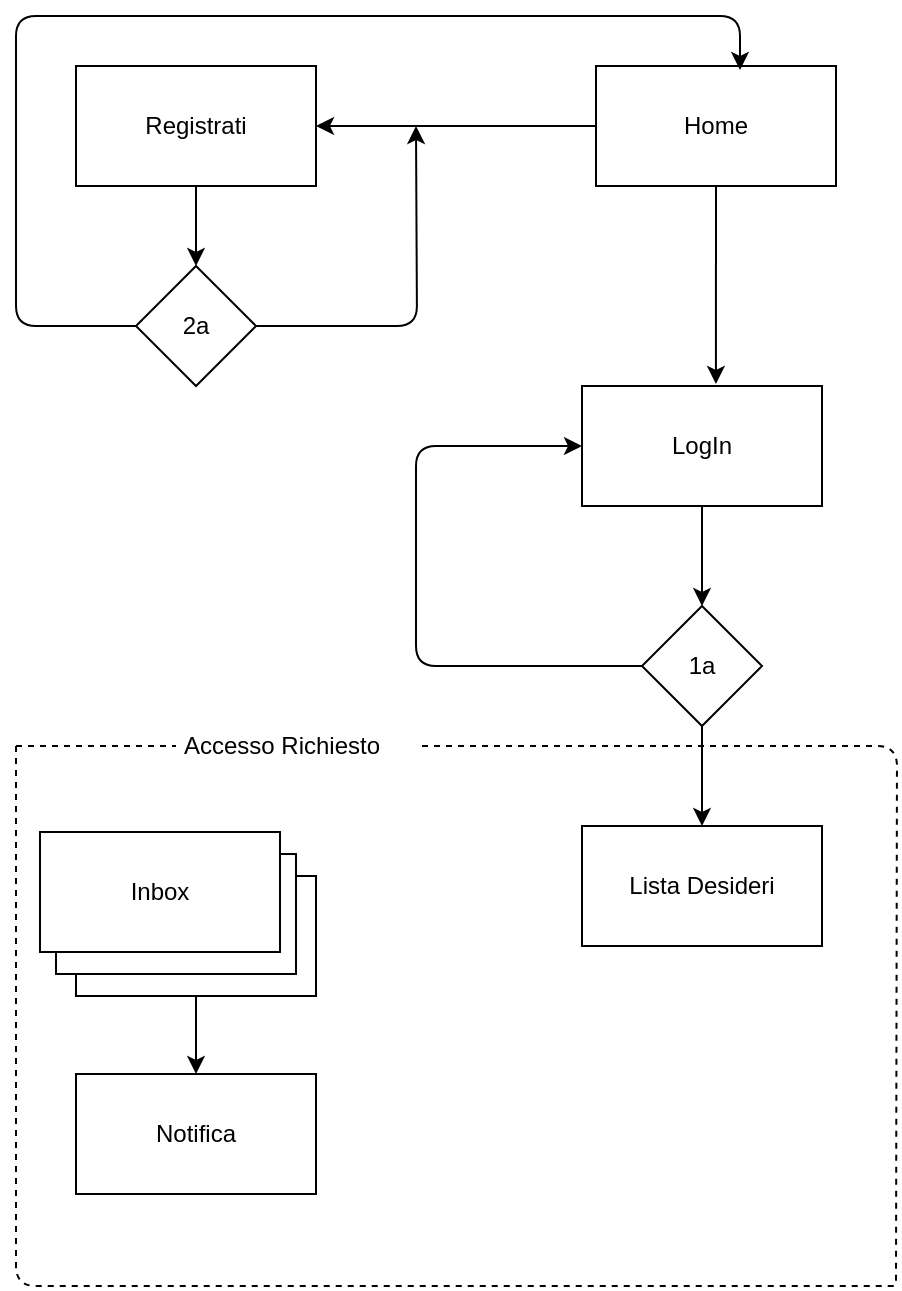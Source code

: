<mxfile version="14.6.2" type="github"><diagram id="tCjlAidPXBw7c8jbn2KV" name="Page-1"><mxGraphModel dx="1422" dy="762" grid="1" gridSize="10" guides="1" tooltips="1" connect="1" arrows="1" fold="1" page="1" pageScale="1" pageWidth="827" pageHeight="1169" math="0" shadow="0"><root><mxCell id="0"/><mxCell id="1" parent="0"/><mxCell id="kwfNFuDmzpCYQz5tn1vu-1" value="Home" style="rounded=0;whiteSpace=wrap;html=1;" vertex="1" parent="1"><mxGeometry x="330" y="70" width="120" height="60" as="geometry"/></mxCell><mxCell id="kwfNFuDmzpCYQz5tn1vu-2" value="Registrati" style="rounded=0;whiteSpace=wrap;html=1;" vertex="1" parent="1"><mxGeometry x="70" y="70" width="120" height="60" as="geometry"/></mxCell><mxCell id="kwfNFuDmzpCYQz5tn1vu-3" value="LogIn" style="rounded=0;whiteSpace=wrap;html=1;" vertex="1" parent="1"><mxGeometry x="323" y="230" width="120" height="60" as="geometry"/></mxCell><mxCell id="kwfNFuDmzpCYQz5tn1vu-4" value="2a" style="rhombus;whiteSpace=wrap;html=1;" vertex="1" parent="1"><mxGeometry x="100" y="170" width="60" height="60" as="geometry"/></mxCell><mxCell id="kwfNFuDmzpCYQz5tn1vu-5" value="1a" style="rhombus;whiteSpace=wrap;html=1;" vertex="1" parent="1"><mxGeometry x="353" y="340" width="60" height="60" as="geometry"/></mxCell><mxCell id="kwfNFuDmzpCYQz5tn1vu-6" value="" style="endArrow=classic;html=1;exitX=0;exitY=0.5;exitDx=0;exitDy=0;entryX=1;entryY=0.5;entryDx=0;entryDy=0;" edge="1" parent="1" source="kwfNFuDmzpCYQz5tn1vu-1" target="kwfNFuDmzpCYQz5tn1vu-2"><mxGeometry width="50" height="50" relative="1" as="geometry"><mxPoint x="220" y="130" as="sourcePoint"/><mxPoint x="270" y="80" as="targetPoint"/></mxGeometry></mxCell><mxCell id="kwfNFuDmzpCYQz5tn1vu-7" value="" style="endArrow=classic;html=1;exitX=0.5;exitY=1;exitDx=0;exitDy=0;entryX=0.5;entryY=0;entryDx=0;entryDy=0;" edge="1" parent="1" source="kwfNFuDmzpCYQz5tn1vu-2" target="kwfNFuDmzpCYQz5tn1vu-4"><mxGeometry width="50" height="50" relative="1" as="geometry"><mxPoint x="190" y="200" as="sourcePoint"/><mxPoint x="240" y="150" as="targetPoint"/></mxGeometry></mxCell><mxCell id="kwfNFuDmzpCYQz5tn1vu-8" value="" style="endArrow=classic;html=1;exitX=0.5;exitY=1;exitDx=0;exitDy=0;entryX=0.558;entryY=-0.017;entryDx=0;entryDy=0;entryPerimeter=0;" edge="1" parent="1" source="kwfNFuDmzpCYQz5tn1vu-1" target="kwfNFuDmzpCYQz5tn1vu-3"><mxGeometry width="50" height="50" relative="1" as="geometry"><mxPoint x="360" y="210" as="sourcePoint"/><mxPoint x="410" y="160" as="targetPoint"/></mxGeometry></mxCell><mxCell id="kwfNFuDmzpCYQz5tn1vu-9" value="" style="endArrow=classic;html=1;exitX=0.5;exitY=1;exitDx=0;exitDy=0;entryX=0.5;entryY=0;entryDx=0;entryDy=0;" edge="1" parent="1" source="kwfNFuDmzpCYQz5tn1vu-3" target="kwfNFuDmzpCYQz5tn1vu-5"><mxGeometry width="50" height="50" relative="1" as="geometry"><mxPoint x="370" y="350" as="sourcePoint"/><mxPoint x="420" y="300" as="targetPoint"/></mxGeometry></mxCell><mxCell id="kwfNFuDmzpCYQz5tn1vu-10" value="" style="endArrow=classic;html=1;exitX=1;exitY=0.5;exitDx=0;exitDy=0;edgeStyle=orthogonalEdgeStyle;" edge="1" parent="1" source="kwfNFuDmzpCYQz5tn1vu-4"><mxGeometry width="50" height="50" relative="1" as="geometry"><mxPoint x="160" y="230" as="sourcePoint"/><mxPoint x="240" y="100" as="targetPoint"/></mxGeometry></mxCell><mxCell id="kwfNFuDmzpCYQz5tn1vu-12" value="" style="endArrow=classic;html=1;exitX=0;exitY=0.5;exitDx=0;exitDy=0;edgeStyle=orthogonalEdgeStyle;entryX=0.6;entryY=0.033;entryDx=0;entryDy=0;entryPerimeter=0;" edge="1" parent="1" source="kwfNFuDmzpCYQz5tn1vu-4" target="kwfNFuDmzpCYQz5tn1vu-1"><mxGeometry width="50" height="50" relative="1" as="geometry"><mxPoint x="390" y="420" as="sourcePoint"/><mxPoint x="390" y="40" as="targetPoint"/><Array as="points"><mxPoint x="40" y="200"/><mxPoint x="40" y="45"/><mxPoint x="402" y="45"/></Array></mxGeometry></mxCell><mxCell id="kwfNFuDmzpCYQz5tn1vu-13" value="" style="endArrow=classic;html=1;exitX=0.5;exitY=1;exitDx=0;exitDy=0;" edge="1" parent="1" source="kwfNFuDmzpCYQz5tn1vu-5" target="kwfNFuDmzpCYQz5tn1vu-14"><mxGeometry width="50" height="50" relative="1" as="geometry"><mxPoint x="390" y="370" as="sourcePoint"/><mxPoint x="383" y="480" as="targetPoint"/></mxGeometry></mxCell><mxCell id="kwfNFuDmzpCYQz5tn1vu-14" value="Lista Desideri" style="rounded=0;whiteSpace=wrap;html=1;" vertex="1" parent="1"><mxGeometry x="323" y="450" width="120" height="60" as="geometry"/></mxCell><mxCell id="kwfNFuDmzpCYQz5tn1vu-15" value="" style="rounded=0;whiteSpace=wrap;html=1;" vertex="1" parent="1"><mxGeometry x="70" y="475" width="120" height="60" as="geometry"/></mxCell><mxCell id="kwfNFuDmzpCYQz5tn1vu-16" value="" style="rounded=0;whiteSpace=wrap;html=1;" vertex="1" parent="1"><mxGeometry x="60" y="464" width="120" height="60" as="geometry"/></mxCell><mxCell id="kwfNFuDmzpCYQz5tn1vu-17" value="Inbox" style="rounded=0;whiteSpace=wrap;html=1;" vertex="1" parent="1"><mxGeometry x="52" y="453" width="120" height="60" as="geometry"/></mxCell><mxCell id="kwfNFuDmzpCYQz5tn1vu-18" value="" style="endArrow=classic;html=1;exitX=0.5;exitY=1;exitDx=0;exitDy=0;" edge="1" parent="1" source="kwfNFuDmzpCYQz5tn1vu-15" target="kwfNFuDmzpCYQz5tn1vu-19"><mxGeometry width="50" height="50" relative="1" as="geometry"><mxPoint x="122" y="609" as="sourcePoint"/><mxPoint x="130" y="604" as="targetPoint"/></mxGeometry></mxCell><mxCell id="kwfNFuDmzpCYQz5tn1vu-19" value="Notifica" style="rounded=0;whiteSpace=wrap;html=1;" vertex="1" parent="1"><mxGeometry x="70" y="574" width="120" height="60" as="geometry"/></mxCell><mxCell id="kwfNFuDmzpCYQz5tn1vu-20" value="" style="endArrow=none;dashed=1;html=1;" edge="1" parent="1"><mxGeometry width="50" height="50" relative="1" as="geometry"><mxPoint x="40" y="410" as="sourcePoint"/><mxPoint x="120" y="410" as="targetPoint"/></mxGeometry></mxCell><mxCell id="kwfNFuDmzpCYQz5tn1vu-21" value="Accesso Richiesto" style="text;html=1;strokeColor=none;fillColor=none;align=center;verticalAlign=middle;whiteSpace=wrap;rounded=0;" vertex="1" parent="1"><mxGeometry x="103" y="400" width="140" height="20" as="geometry"/></mxCell><mxCell id="kwfNFuDmzpCYQz5tn1vu-22" value="" style="endArrow=none;dashed=1;html=1;exitX=1;exitY=0.5;exitDx=0;exitDy=0;edgeStyle=orthogonalEdgeStyle;" edge="1" parent="1" source="kwfNFuDmzpCYQz5tn1vu-21"><mxGeometry width="50" height="50" relative="1" as="geometry"><mxPoint x="390" y="660" as="sourcePoint"/><mxPoint x="480" y="680" as="targetPoint"/></mxGeometry></mxCell><mxCell id="kwfNFuDmzpCYQz5tn1vu-23" value="" style="endArrow=none;dashed=1;html=1;edgeStyle=orthogonalEdgeStyle;" edge="1" parent="1"><mxGeometry width="50" height="50" relative="1" as="geometry"><mxPoint x="40" y="410" as="sourcePoint"/><mxPoint x="480" y="680" as="targetPoint"/><Array as="points"><mxPoint x="260" y="680"/><mxPoint x="260" y="680"/></Array></mxGeometry></mxCell><mxCell id="kwfNFuDmzpCYQz5tn1vu-24" value="" style="endArrow=classic;html=1;exitX=0;exitY=0.5;exitDx=0;exitDy=0;edgeStyle=orthogonalEdgeStyle;entryX=0;entryY=0.5;entryDx=0;entryDy=0;" edge="1" parent="1" source="kwfNFuDmzpCYQz5tn1vu-5" target="kwfNFuDmzpCYQz5tn1vu-3"><mxGeometry width="50" height="50" relative="1" as="geometry"><mxPoint x="390" y="460" as="sourcePoint"/><mxPoint x="250" y="260" as="targetPoint"/><Array as="points"><mxPoint x="240" y="370"/><mxPoint x="240" y="260"/></Array></mxGeometry></mxCell></root></mxGraphModel></diagram></mxfile>